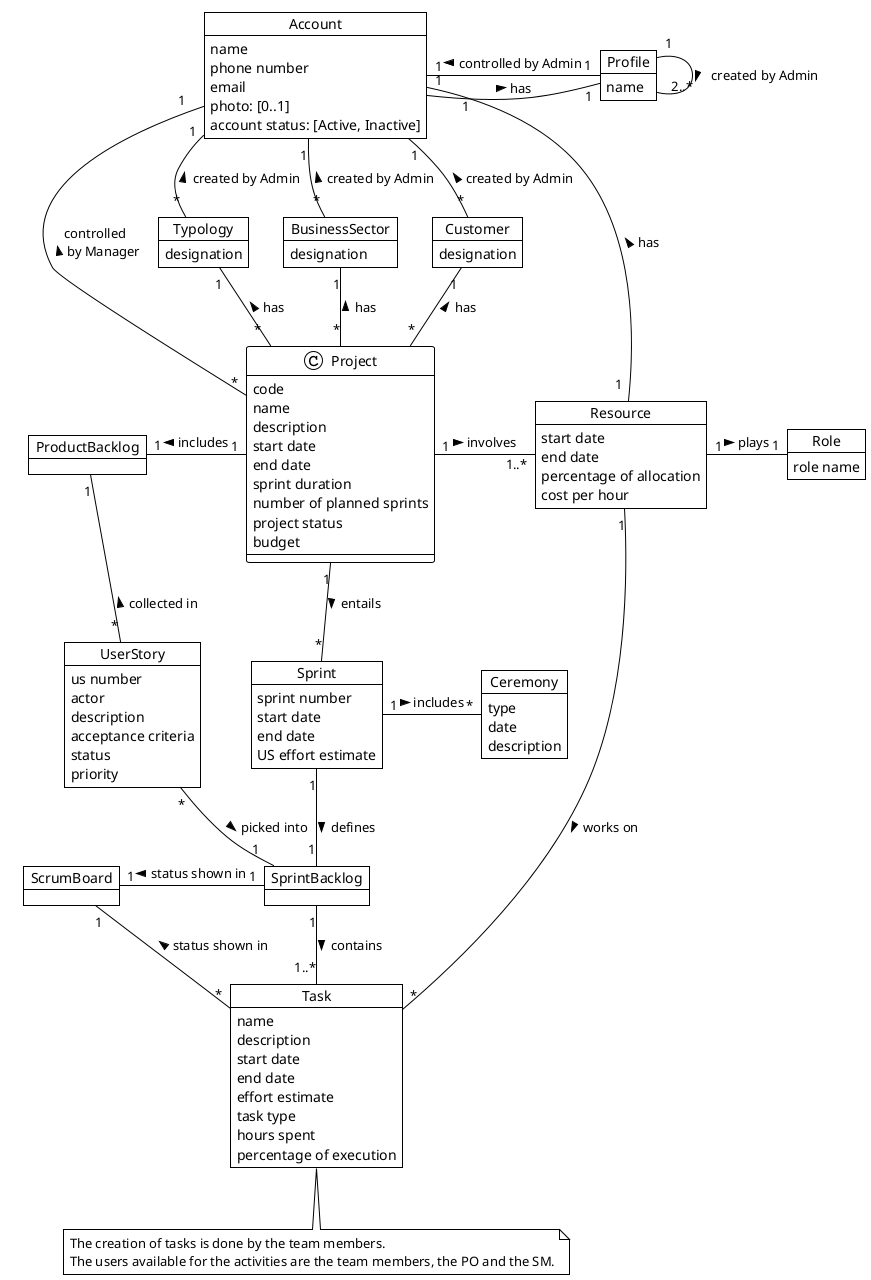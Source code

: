  @startuml
!theme plain

Object Account {
name
phone number
email
photo: [0..1]
account status: [Active, Inactive]
}

Object Profile {
name
}

Object Resource {
start date
end date
percentage of allocation
cost per hour
}

Account "        1"-right- "    1" Profile : has >
Account "1"-- "1" Profile : controlled by Admin <
Account "1   " --- "*" Project : controlled \n by Manager <
Account "1" -right- " 1  " Resource : has <
Resource "1..*" -left- "1" Project : involves <

Object Typology {
designation
}

Account "1" -down-"*" Typology : created by Admin <
Typology "1" -- "                                   *" Project : has <

Object BusinessSector {
designation
}

Account "1" -down- "*" BusinessSector : created by Admin <
BusinessSector "1" -- "*" Project : has <

Object Customer {
designation
}

Account "1" -down- "*" Customer : created by Admin <
Customer "1" -- "*" Project : has <

Object Project {
code
name
description
start date
end date
sprint duration
number of planned sprints
project status
budget
}

Object Role {
role name
}

Object ProductBacklog

Object UserStory {
us number
actor
description
acceptance criteria
status
priority
}

Object Sprint {
sprint number
start date
end date
US effort estimate
}

Object Ceremony {
type
date
description
}

Object SprintBacklog {
}

Object ScrumBoard

Object Task {
name
description
start date
end date
effort estimate
task type
hours spent
percentage of execution
}

Profile "1" -down- "  2..*" Profile: created by Admin >
Project "1" -down- "*" Sprint: entails >
Project "1" -left- "1" ProductBacklog: includes >
ProductBacklog "1" -down- "*" UserStory: collected in <
Sprint "1" -down- "1" SprintBacklog: defines >
Sprint "1" -right- "*" Ceremony: includes >
UserStory "*" -- "1" SprintBacklog: picked into >

Resource "1" -right- "1" Role : plays >
SprintBacklog "1" -down- "   1..*" Task: contains >
SprintBacklog "1" -left- "1" ScrumBoard: status shown in >
Resource "1" -down- "*" Task: works on >
ScrumBoard "1" -down- "*" Task: status shown in <

note "The creation of tasks is done by the team members.\nThe users available for the activities are the team members, the PO and the SM." as N1
Task .down. N1

@enduml

